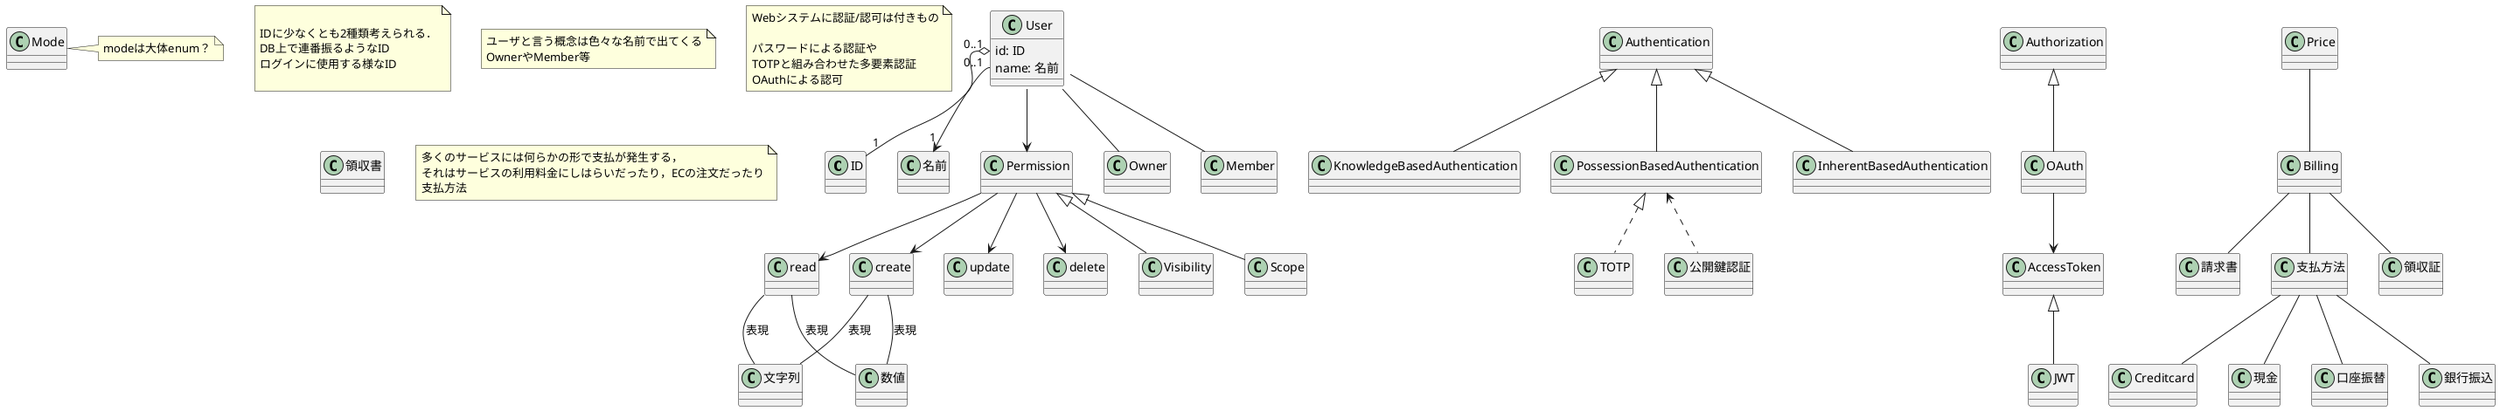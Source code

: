 @startuml APPLICATION

class ID{}

Class 名前{}

Class Mode{}

note right of Mode
    modeは大体enum？
end note


Class Permission{}

Class 文字列{}
Class 数値{}
Class read{}
Class create{}
Class update{}
Class read{}
Class delete{}

Permission --> read
read -- 数値 : 表現
read -- 文字列 : 表現
Permission --> create
create -- 数値 : 表現
create -- 文字列 : 表現
Permission --> update
Permission --> delete

Class Visibility{}

Permission <|-- Visibility

Class Scope{}

Permission <|-- Scope

Class User{
    id: ID
    name: 名前
}
User::id "0..1" o-- "1" ID
User --> Permission
User::name "0..1" -->"1" 名前

note as id_note

IDに少なくとも2種類考えられる．
DB上で連番振るようなID
ログインに使用する様なID

end note

Class Owner{}
User -- Owner

Class Member
User -- Member

note as user_note
ユーザと言う概念は色々な名前で出てくる
OwnerやMember等
end note

Class Authentication{}

Class KnowledgeBasedAuthentication{}
Authentication <|-- KnowledgeBasedAuthentication

Class PossessionBasedAuthentication{}
Authentication <|-- PossessionBasedAuthentication

Class TOTP{}

PossessionBasedAuthentication <|.. TOTP

Class InherentBasedAuthentication{}

Authentication <|-- InherentBasedAuthentication

Class Authorization{}

Class OAuth{}

Authorization <|-- OAuth

Class AccessToken

OAuth-->AccessToken

Class JWT{}

AccessToken <|-- JWT


Class 公開鍵認証{}

PossessionBasedAuthentication <.. 公開鍵認証

note as n1
Webシステムに認証/認可は付きもの

パスワードによる認証や
TOTPと組み合わせた多要素認証
OAuthによる認可
end note


Class Billing{}

Class Creditcard{}

Class 現金{}

Class 口座振替{}
Class 銀行振込{}
Class 請求書{}
Class 領収書{}
Class 支払方法{}

Billing -- 支払方法
支払方法 -- Creditcard
支払方法 -- 現金
支払方法 -- 口座振替
支払方法 -- 銀行振込
Billing -- 請求書
Billing -- 領収証

Class Price{}

Price -- Billing
note as billing_note
多くのサービスには何らかの形で支払が発生する，
それはサービスの利用料金にしはらいだったり，ECの注文だったり
支払方法
end note

@enduml